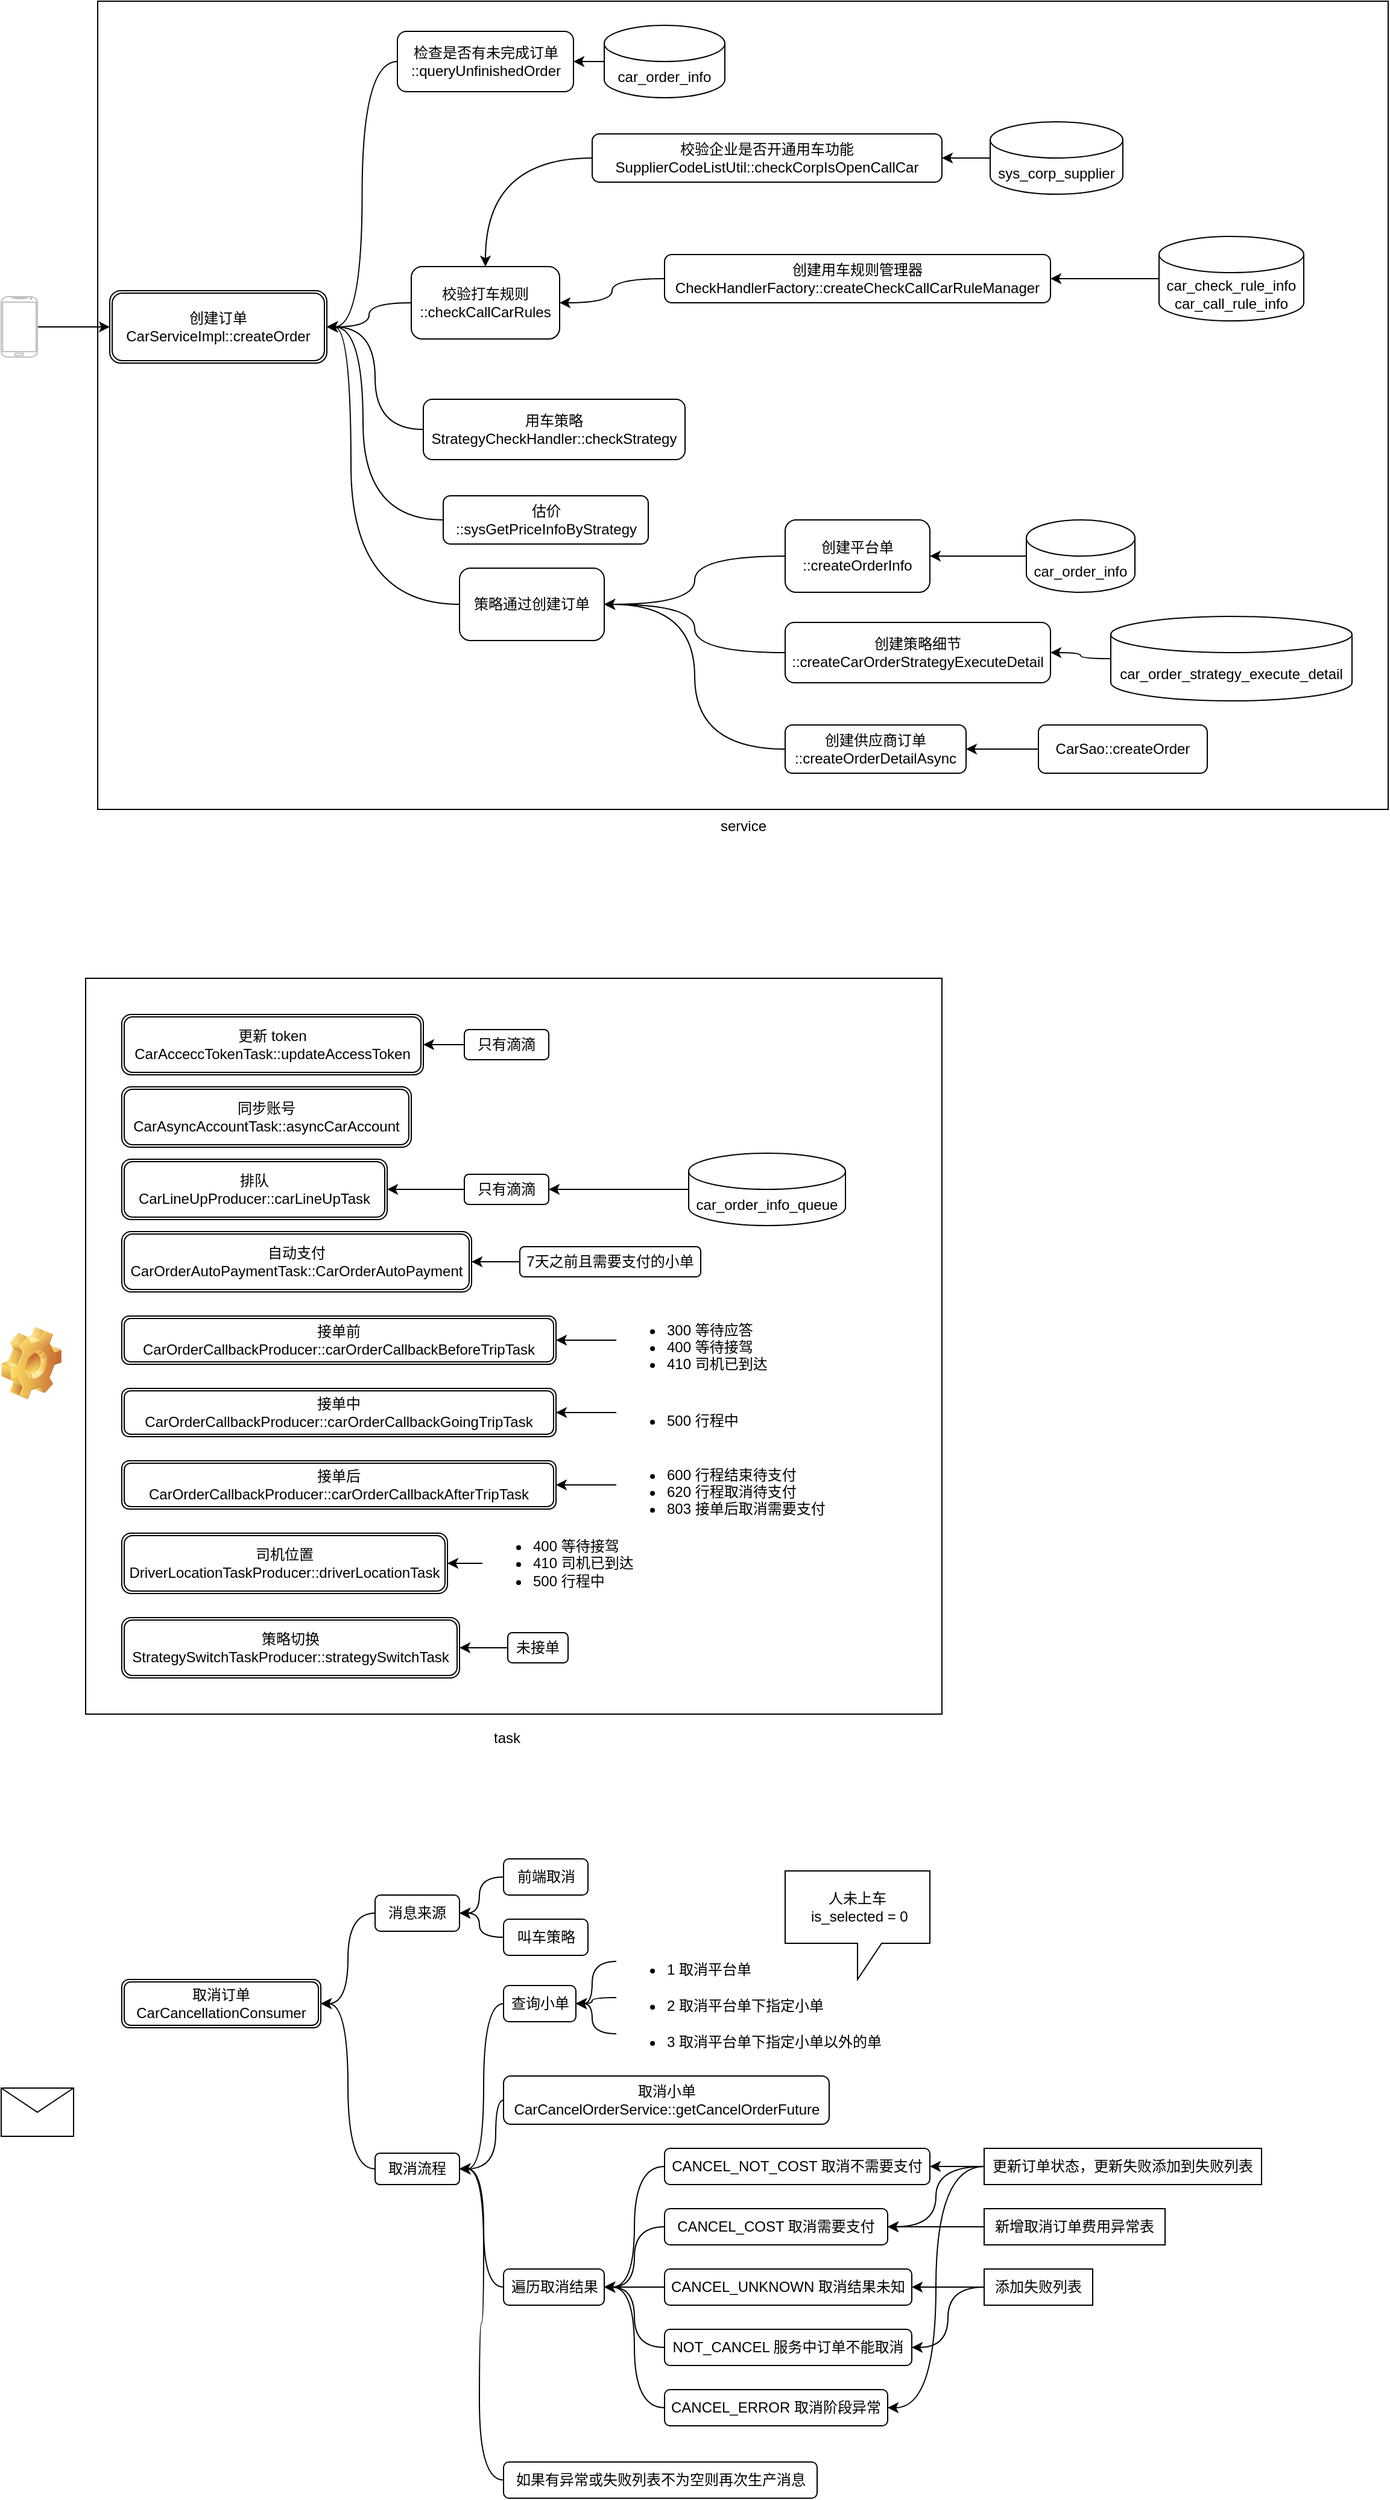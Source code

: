 <mxfile version="15.3.0" type="github">
  <diagram id="36eU4pKLtjQGRjDaztEr" name="订单状态">
    <mxGraphModel dx="1651" dy="659" grid="1" gridSize="10" guides="1" tooltips="1" connect="1" arrows="1" fold="1" page="1" pageScale="1" pageWidth="827" pageHeight="1169" math="0" shadow="0">
      <root>
        <mxCell id="0" />
        <mxCell id="1" parent="0" />
        <mxCell id="iOZaVTO8fL7gchkErI3n-64" value="" style="rounded=0;whiteSpace=wrap;html=1;" vertex="1" parent="1">
          <mxGeometry x="100" y="880" width="710" height="610" as="geometry" />
        </mxCell>
        <mxCell id="Fg9hLDMmJoLkrDjKvClW-10" value="service" style="verticalLabelPosition=bottom;verticalAlign=top;html=1;shape=mxgraph.basic.rect;fillColor2=none;strokeWidth=1;size=20;indent=5;sketch=0;shadow=0;" parent="1" vertex="1">
          <mxGeometry x="110" y="70" width="1070" height="670" as="geometry" />
        </mxCell>
        <mxCell id="Fg9hLDMmJoLkrDjKvClW-2" value="创建订单&lt;br&gt;CarServiceImpl::createOrder" style="shape=ext;double=1;rounded=1;whiteSpace=wrap;html=1;" parent="1" vertex="1">
          <mxGeometry x="120" y="310" width="180" height="60" as="geometry" />
        </mxCell>
        <mxCell id="Fg9hLDMmJoLkrDjKvClW-6" value="" style="edgeStyle=orthogonalEdgeStyle;rounded=0;orthogonalLoop=1;jettySize=auto;html=1;" parent="1" source="Fg9hLDMmJoLkrDjKvClW-5" target="Fg9hLDMmJoLkrDjKvClW-2" edge="1">
          <mxGeometry relative="1" as="geometry" />
        </mxCell>
        <mxCell id="Fg9hLDMmJoLkrDjKvClW-5" value="" style="verticalLabelPosition=bottom;verticalAlign=top;html=1;shadow=0;dashed=0;strokeWidth=1;shape=mxgraph.android.phone2;strokeColor=#c0c0c0;" parent="1" vertex="1">
          <mxGeometry x="30" y="315" width="30" height="50" as="geometry" />
        </mxCell>
        <mxCell id="iOZaVTO8fL7gchkErI3n-5" style="edgeStyle=orthogonalEdgeStyle;rounded=0;orthogonalLoop=1;jettySize=auto;html=1;entryX=1;entryY=0.5;entryDx=0;entryDy=0;curved=1;" edge="1" parent="1" source="iOZaVTO8fL7gchkErI3n-1" target="Fg9hLDMmJoLkrDjKvClW-2">
          <mxGeometry relative="1" as="geometry" />
        </mxCell>
        <mxCell id="iOZaVTO8fL7gchkErI3n-1" value="检查是否有未完成订单&lt;br&gt;::queryUnfinishedOrder" style="rounded=1;whiteSpace=wrap;html=1;" vertex="1" parent="1">
          <mxGeometry x="358.5" y="95" width="146" height="50" as="geometry" />
        </mxCell>
        <mxCell id="iOZaVTO8fL7gchkErI3n-6" value="" style="edgeStyle=orthogonalEdgeStyle;curved=1;rounded=0;orthogonalLoop=1;jettySize=auto;html=1;" edge="1" parent="1" source="iOZaVTO8fL7gchkErI3n-2" target="Fg9hLDMmJoLkrDjKvClW-2">
          <mxGeometry relative="1" as="geometry" />
        </mxCell>
        <mxCell id="iOZaVTO8fL7gchkErI3n-2" value="校验打车规则&lt;br&gt;::checkCallCarRules" style="rounded=1;whiteSpace=wrap;html=1;" vertex="1" parent="1">
          <mxGeometry x="370" y="290" width="123" height="60" as="geometry" />
        </mxCell>
        <mxCell id="iOZaVTO8fL7gchkErI3n-7" value="" style="edgeStyle=orthogonalEdgeStyle;curved=1;rounded=0;orthogonalLoop=1;jettySize=auto;html=1;" edge="1" parent="1" source="iOZaVTO8fL7gchkErI3n-3" target="iOZaVTO8fL7gchkErI3n-1">
          <mxGeometry relative="1" as="geometry" />
        </mxCell>
        <mxCell id="iOZaVTO8fL7gchkErI3n-3" value="car_order_info" style="shape=cylinder3;whiteSpace=wrap;html=1;boundedLbl=1;backgroundOutline=1;size=15;" vertex="1" parent="1">
          <mxGeometry x="530" y="90" width="100" height="60" as="geometry" />
        </mxCell>
        <mxCell id="iOZaVTO8fL7gchkErI3n-8" value="" style="edgeStyle=orthogonalEdgeStyle;curved=1;rounded=0;orthogonalLoop=1;jettySize=auto;html=1;" edge="1" parent="1" source="iOZaVTO8fL7gchkErI3n-4" target="iOZaVTO8fL7gchkErI3n-2">
          <mxGeometry relative="1" as="geometry" />
        </mxCell>
        <mxCell id="iOZaVTO8fL7gchkErI3n-4" value="校验企业是否开通用车功能&lt;br&gt;SupplierCodeListUtil::checkCorpIsOpenCallCar" style="rounded=1;whiteSpace=wrap;html=1;" vertex="1" parent="1">
          <mxGeometry x="520" y="180" width="290" height="40" as="geometry" />
        </mxCell>
        <mxCell id="iOZaVTO8fL7gchkErI3n-10" value="" style="edgeStyle=orthogonalEdgeStyle;curved=1;rounded=0;orthogonalLoop=1;jettySize=auto;html=1;" edge="1" parent="1" source="iOZaVTO8fL7gchkErI3n-9" target="iOZaVTO8fL7gchkErI3n-4">
          <mxGeometry relative="1" as="geometry" />
        </mxCell>
        <mxCell id="iOZaVTO8fL7gchkErI3n-9" value="sys_corp_supplier" style="shape=cylinder3;whiteSpace=wrap;html=1;boundedLbl=1;backgroundOutline=1;size=15;" vertex="1" parent="1">
          <mxGeometry x="850" y="170" width="110" height="60" as="geometry" />
        </mxCell>
        <mxCell id="iOZaVTO8fL7gchkErI3n-12" value="" style="edgeStyle=orthogonalEdgeStyle;curved=1;rounded=0;orthogonalLoop=1;jettySize=auto;html=1;" edge="1" parent="1" source="iOZaVTO8fL7gchkErI3n-11" target="iOZaVTO8fL7gchkErI3n-2">
          <mxGeometry relative="1" as="geometry" />
        </mxCell>
        <mxCell id="iOZaVTO8fL7gchkErI3n-11" value="创建用车规则管理器&lt;br&gt;CheckHandlerFactory::createCheckCallCarRuleManager" style="rounded=1;whiteSpace=wrap;html=1;" vertex="1" parent="1">
          <mxGeometry x="580" y="280" width="320" height="40" as="geometry" />
        </mxCell>
        <mxCell id="iOZaVTO8fL7gchkErI3n-14" value="" style="edgeStyle=orthogonalEdgeStyle;curved=1;rounded=0;orthogonalLoop=1;jettySize=auto;html=1;" edge="1" parent="1" source="iOZaVTO8fL7gchkErI3n-13" target="iOZaVTO8fL7gchkErI3n-11">
          <mxGeometry relative="1" as="geometry" />
        </mxCell>
        <mxCell id="iOZaVTO8fL7gchkErI3n-13" value="car_check_rule_info&lt;br&gt;car_call_rule_info" style="shape=cylinder3;whiteSpace=wrap;html=1;boundedLbl=1;backgroundOutline=1;size=15;" vertex="1" parent="1">
          <mxGeometry x="990" y="265" width="120" height="70" as="geometry" />
        </mxCell>
        <mxCell id="iOZaVTO8fL7gchkErI3n-16" style="edgeStyle=orthogonalEdgeStyle;curved=1;rounded=0;orthogonalLoop=1;jettySize=auto;html=1;" edge="1" parent="1" source="iOZaVTO8fL7gchkErI3n-15" target="Fg9hLDMmJoLkrDjKvClW-2">
          <mxGeometry relative="1" as="geometry">
            <Array as="points">
              <mxPoint x="340" y="425" />
              <mxPoint x="340" y="340" />
            </Array>
          </mxGeometry>
        </mxCell>
        <mxCell id="iOZaVTO8fL7gchkErI3n-15" value="用车策略&lt;br&gt;StrategyCheckHandler::checkStrategy" style="rounded=1;whiteSpace=wrap;html=1;" vertex="1" parent="1">
          <mxGeometry x="380" y="400" width="217" height="50" as="geometry" />
        </mxCell>
        <mxCell id="iOZaVTO8fL7gchkErI3n-18" style="edgeStyle=orthogonalEdgeStyle;curved=1;rounded=0;orthogonalLoop=1;jettySize=auto;html=1;entryX=1;entryY=0.5;entryDx=0;entryDy=0;" edge="1" parent="1" source="iOZaVTO8fL7gchkErI3n-17" target="Fg9hLDMmJoLkrDjKvClW-2">
          <mxGeometry relative="1" as="geometry">
            <Array as="points">
              <mxPoint x="330" y="500" />
              <mxPoint x="330" y="340" />
            </Array>
          </mxGeometry>
        </mxCell>
        <mxCell id="iOZaVTO8fL7gchkErI3n-17" value="估价&lt;br&gt;::sysGetPriceInfoByStrategy" style="rounded=1;whiteSpace=wrap;html=1;" vertex="1" parent="1">
          <mxGeometry x="396.5" y="480" width="170" height="40" as="geometry" />
        </mxCell>
        <mxCell id="iOZaVTO8fL7gchkErI3n-20" style="edgeStyle=orthogonalEdgeStyle;curved=1;rounded=0;orthogonalLoop=1;jettySize=auto;html=1;entryX=1;entryY=0.5;entryDx=0;entryDy=0;" edge="1" parent="1" source="iOZaVTO8fL7gchkErI3n-19" target="Fg9hLDMmJoLkrDjKvClW-2">
          <mxGeometry relative="1" as="geometry">
            <mxPoint x="310" y="340" as="targetPoint" />
            <Array as="points">
              <mxPoint x="320" y="570" />
              <mxPoint x="320" y="340" />
            </Array>
          </mxGeometry>
        </mxCell>
        <mxCell id="iOZaVTO8fL7gchkErI3n-19" value="策略通过创建订单" style="rounded=1;whiteSpace=wrap;html=1;" vertex="1" parent="1">
          <mxGeometry x="410" y="540" width="120" height="60" as="geometry" />
        </mxCell>
        <mxCell id="iOZaVTO8fL7gchkErI3n-22" value="" style="edgeStyle=orthogonalEdgeStyle;curved=1;rounded=0;orthogonalLoop=1;jettySize=auto;html=1;entryX=1;entryY=0.5;entryDx=0;entryDy=0;" edge="1" parent="1" source="iOZaVTO8fL7gchkErI3n-21" target="iOZaVTO8fL7gchkErI3n-19">
          <mxGeometry relative="1" as="geometry" />
        </mxCell>
        <mxCell id="iOZaVTO8fL7gchkErI3n-21" value="创建平台单&lt;br&gt;::createOrderInfo" style="rounded=1;whiteSpace=wrap;html=1;" vertex="1" parent="1">
          <mxGeometry x="680" y="500" width="120" height="60" as="geometry" />
        </mxCell>
        <mxCell id="iOZaVTO8fL7gchkErI3n-24" value="" style="edgeStyle=orthogonalEdgeStyle;curved=1;rounded=0;orthogonalLoop=1;jettySize=auto;html=1;" edge="1" parent="1" source="iOZaVTO8fL7gchkErI3n-23" target="iOZaVTO8fL7gchkErI3n-21">
          <mxGeometry relative="1" as="geometry" />
        </mxCell>
        <mxCell id="iOZaVTO8fL7gchkErI3n-23" value="car_order_info" style="shape=cylinder3;whiteSpace=wrap;html=1;boundedLbl=1;backgroundOutline=1;size=15;" vertex="1" parent="1">
          <mxGeometry x="880" y="500" width="90" height="60" as="geometry" />
        </mxCell>
        <mxCell id="iOZaVTO8fL7gchkErI3n-28" style="edgeStyle=orthogonalEdgeStyle;curved=1;rounded=0;orthogonalLoop=1;jettySize=auto;html=1;entryX=1;entryY=0.5;entryDx=0;entryDy=0;" edge="1" parent="1" source="iOZaVTO8fL7gchkErI3n-25" target="iOZaVTO8fL7gchkErI3n-19">
          <mxGeometry relative="1" as="geometry" />
        </mxCell>
        <mxCell id="iOZaVTO8fL7gchkErI3n-25" value="创建策略细节&lt;br&gt;::createCarOrderStrategyExecuteDetail" style="rounded=1;whiteSpace=wrap;html=1;" vertex="1" parent="1">
          <mxGeometry x="680" y="585" width="220" height="50" as="geometry" />
        </mxCell>
        <mxCell id="iOZaVTO8fL7gchkErI3n-27" value="" style="edgeStyle=orthogonalEdgeStyle;curved=1;rounded=0;orthogonalLoop=1;jettySize=auto;html=1;" edge="1" parent="1" source="iOZaVTO8fL7gchkErI3n-26" target="iOZaVTO8fL7gchkErI3n-25">
          <mxGeometry relative="1" as="geometry" />
        </mxCell>
        <mxCell id="iOZaVTO8fL7gchkErI3n-26" value="car_order_strategy_execute_detail" style="shape=cylinder3;whiteSpace=wrap;html=1;boundedLbl=1;backgroundOutline=1;size=15;" vertex="1" parent="1">
          <mxGeometry x="950" y="580" width="200" height="70" as="geometry" />
        </mxCell>
        <mxCell id="iOZaVTO8fL7gchkErI3n-30" style="edgeStyle=orthogonalEdgeStyle;curved=1;rounded=0;orthogonalLoop=1;jettySize=auto;html=1;entryX=1;entryY=0.5;entryDx=0;entryDy=0;" edge="1" parent="1" source="iOZaVTO8fL7gchkErI3n-29" target="iOZaVTO8fL7gchkErI3n-19">
          <mxGeometry relative="1" as="geometry" />
        </mxCell>
        <mxCell id="iOZaVTO8fL7gchkErI3n-29" value="创建供应商订单&lt;br&gt;::createOrderDetailAsync" style="rounded=1;whiteSpace=wrap;html=1;" vertex="1" parent="1">
          <mxGeometry x="680" y="670" width="150" height="40" as="geometry" />
        </mxCell>
        <mxCell id="iOZaVTO8fL7gchkErI3n-32" value="" style="edgeStyle=orthogonalEdgeStyle;curved=1;rounded=0;orthogonalLoop=1;jettySize=auto;html=1;" edge="1" parent="1" source="iOZaVTO8fL7gchkErI3n-31" target="iOZaVTO8fL7gchkErI3n-29">
          <mxGeometry relative="1" as="geometry" />
        </mxCell>
        <mxCell id="iOZaVTO8fL7gchkErI3n-31" value="CarSao::createOrder" style="rounded=1;whiteSpace=wrap;html=1;" vertex="1" parent="1">
          <mxGeometry x="890" y="670" width="140" height="40" as="geometry" />
        </mxCell>
        <mxCell id="iOZaVTO8fL7gchkErI3n-33" value="" style="shape=image;html=1;verticalLabelPosition=bottom;verticalAlign=top;imageAspect=0;image=img/clipart/Gear_128x128.png" vertex="1" parent="1">
          <mxGeometry x="30" y="1169" width="50" height="60" as="geometry" />
        </mxCell>
        <mxCell id="iOZaVTO8fL7gchkErI3n-35" value="更新 token&lt;br&gt;CarAcceccTokenTask::updateAccessToken" style="shape=ext;double=1;rounded=1;whiteSpace=wrap;html=1;" vertex="1" parent="1">
          <mxGeometry x="130" y="910" width="250" height="50" as="geometry" />
        </mxCell>
        <mxCell id="iOZaVTO8fL7gchkErI3n-36" value="同步账号&lt;br&gt;CarAsyncAccountTask::asyncCarAccount" style="shape=ext;double=1;rounded=1;whiteSpace=wrap;html=1;" vertex="1" parent="1">
          <mxGeometry x="130" y="970" width="240" height="50" as="geometry" />
        </mxCell>
        <mxCell id="iOZaVTO8fL7gchkErI3n-37" value="排队&lt;br&gt;CarLineUpProducer::carLineUpTask" style="shape=ext;double=1;rounded=1;whiteSpace=wrap;html=1;" vertex="1" parent="1">
          <mxGeometry x="130" y="1030" width="220" height="50" as="geometry" />
        </mxCell>
        <mxCell id="iOZaVTO8fL7gchkErI3n-42" value="" style="edgeStyle=orthogonalEdgeStyle;curved=1;rounded=0;orthogonalLoop=1;jettySize=auto;html=1;" edge="1" parent="1" source="iOZaVTO8fL7gchkErI3n-38">
          <mxGeometry relative="1" as="geometry">
            <mxPoint x="380" y="935" as="targetPoint" />
          </mxGeometry>
        </mxCell>
        <mxCell id="iOZaVTO8fL7gchkErI3n-38" value="只有滴滴" style="rounded=1;whiteSpace=wrap;html=1;" vertex="1" parent="1">
          <mxGeometry x="414" y="922.5" width="70" height="25" as="geometry" />
        </mxCell>
        <mxCell id="iOZaVTO8fL7gchkErI3n-43" value="" style="edgeStyle=orthogonalEdgeStyle;curved=1;rounded=0;orthogonalLoop=1;jettySize=auto;html=1;" edge="1" parent="1" source="iOZaVTO8fL7gchkErI3n-40" target="iOZaVTO8fL7gchkErI3n-37">
          <mxGeometry relative="1" as="geometry" />
        </mxCell>
        <mxCell id="iOZaVTO8fL7gchkErI3n-40" value="只有滴滴" style="rounded=1;whiteSpace=wrap;html=1;" vertex="1" parent="1">
          <mxGeometry x="414" y="1042.5" width="70" height="25" as="geometry" />
        </mxCell>
        <mxCell id="iOZaVTO8fL7gchkErI3n-45" value="" style="edgeStyle=orthogonalEdgeStyle;curved=1;rounded=0;orthogonalLoop=1;jettySize=auto;html=1;" edge="1" parent="1" source="iOZaVTO8fL7gchkErI3n-44" target="iOZaVTO8fL7gchkErI3n-40">
          <mxGeometry relative="1" as="geometry" />
        </mxCell>
        <mxCell id="iOZaVTO8fL7gchkErI3n-44" value="car_order_info_queue" style="shape=cylinder3;whiteSpace=wrap;html=1;boundedLbl=1;backgroundOutline=1;size=15;" vertex="1" parent="1">
          <mxGeometry x="600" y="1025" width="130" height="60" as="geometry" />
        </mxCell>
        <mxCell id="iOZaVTO8fL7gchkErI3n-46" value="自动支付&lt;br&gt;CarOrderAutoPaymentTask::CarOrderAutoPayment" style="shape=ext;double=1;rounded=1;whiteSpace=wrap;html=1;" vertex="1" parent="1">
          <mxGeometry x="130" y="1090" width="290" height="50" as="geometry" />
        </mxCell>
        <mxCell id="iOZaVTO8fL7gchkErI3n-50" value="" style="edgeStyle=orthogonalEdgeStyle;curved=1;rounded=0;orthogonalLoop=1;jettySize=auto;html=1;" edge="1" parent="1" source="iOZaVTO8fL7gchkErI3n-49" target="iOZaVTO8fL7gchkErI3n-46">
          <mxGeometry relative="1" as="geometry" />
        </mxCell>
        <mxCell id="iOZaVTO8fL7gchkErI3n-49" value="&lt;span&gt;7天之前且需要支付的小单&lt;/span&gt;" style="rounded=1;whiteSpace=wrap;html=1;" vertex="1" parent="1">
          <mxGeometry x="460" y="1102.5" width="150" height="25" as="geometry" />
        </mxCell>
        <mxCell id="iOZaVTO8fL7gchkErI3n-51" value="接单前&lt;br&gt;CarOrderCallbackProducer::carOrderCallbackBeforeTripTask" style="shape=ext;double=1;rounded=1;whiteSpace=wrap;html=1;" vertex="1" parent="1">
          <mxGeometry x="130" y="1160" width="360" height="40" as="geometry" />
        </mxCell>
        <mxCell id="iOZaVTO8fL7gchkErI3n-52" value="接单中&lt;br&gt;CarOrderCallbackProducer::carOrderCallbackGoingTripTask" style="shape=ext;double=1;rounded=1;whiteSpace=wrap;html=1;" vertex="1" parent="1">
          <mxGeometry x="130" y="1220" width="360" height="40" as="geometry" />
        </mxCell>
        <mxCell id="iOZaVTO8fL7gchkErI3n-53" value="接单后&lt;br&gt;CarOrderCallbackProducer::carOrderCallbackAfterTripTask" style="shape=ext;double=1;rounded=1;whiteSpace=wrap;html=1;" vertex="1" parent="1">
          <mxGeometry x="130" y="1280" width="360" height="40" as="geometry" />
        </mxCell>
        <mxCell id="iOZaVTO8fL7gchkErI3n-56" value="" style="edgeStyle=orthogonalEdgeStyle;curved=1;rounded=0;orthogonalLoop=1;jettySize=auto;html=1;" edge="1" parent="1" source="iOZaVTO8fL7gchkErI3n-55" target="iOZaVTO8fL7gchkErI3n-51">
          <mxGeometry relative="1" as="geometry" />
        </mxCell>
        <mxCell id="iOZaVTO8fL7gchkErI3n-55" value="&lt;ul&gt;&lt;li&gt;300 等待应答&lt;/li&gt;&lt;li&gt;400 等待接驾&lt;/li&gt;&lt;li&gt;410 司机已到达&lt;/li&gt;&lt;/ul&gt;" style="text;strokeColor=none;fillColor=none;html=1;whiteSpace=wrap;verticalAlign=middle;overflow=hidden;" vertex="1" parent="1">
          <mxGeometry x="540" y="1150" width="130" height="60" as="geometry" />
        </mxCell>
        <mxCell id="iOZaVTO8fL7gchkErI3n-58" value="" style="edgeStyle=orthogonalEdgeStyle;curved=1;rounded=0;orthogonalLoop=1;jettySize=auto;html=1;" edge="1" parent="1" source="iOZaVTO8fL7gchkErI3n-57" target="iOZaVTO8fL7gchkErI3n-52">
          <mxGeometry relative="1" as="geometry" />
        </mxCell>
        <mxCell id="iOZaVTO8fL7gchkErI3n-57" value="&lt;ul&gt;&lt;li&gt;500 行程中&lt;/li&gt;&lt;/ul&gt;" style="text;strokeColor=none;fillColor=none;html=1;whiteSpace=wrap;verticalAlign=middle;overflow=hidden;" vertex="1" parent="1">
          <mxGeometry x="540" y="1225" width="110" height="30" as="geometry" />
        </mxCell>
        <mxCell id="iOZaVTO8fL7gchkErI3n-60" value="" style="edgeStyle=orthogonalEdgeStyle;curved=1;rounded=0;orthogonalLoop=1;jettySize=auto;html=1;" edge="1" parent="1" source="iOZaVTO8fL7gchkErI3n-59" target="iOZaVTO8fL7gchkErI3n-53">
          <mxGeometry relative="1" as="geometry" />
        </mxCell>
        <mxCell id="iOZaVTO8fL7gchkErI3n-59" value="&lt;ul&gt;&lt;li&gt;600 行程结束待支付&lt;/li&gt;&lt;li&gt;620 行程取消待支付&lt;/li&gt;&lt;li&gt;803 接单后取消需要支付&lt;/li&gt;&lt;/ul&gt;" style="text;strokeColor=none;fillColor=none;html=1;whiteSpace=wrap;verticalAlign=middle;overflow=hidden;" vertex="1" parent="1">
          <mxGeometry x="540" y="1270" width="180" height="60" as="geometry" />
        </mxCell>
        <mxCell id="iOZaVTO8fL7gchkErI3n-61" value="司机位置&lt;br&gt;DriverLocationTaskProducer::driverLocationTask" style="shape=ext;double=1;rounded=1;whiteSpace=wrap;html=1;" vertex="1" parent="1">
          <mxGeometry x="130" y="1340" width="270" height="50" as="geometry" />
        </mxCell>
        <mxCell id="iOZaVTO8fL7gchkErI3n-62" value="策略切换&lt;br&gt;StrategySwitchTaskProducer::strategySwitchTask" style="shape=ext;double=1;rounded=1;whiteSpace=wrap;html=1;" vertex="1" parent="1">
          <mxGeometry x="130" y="1410" width="280" height="50" as="geometry" />
        </mxCell>
        <mxCell id="iOZaVTO8fL7gchkErI3n-65" value="task" style="text;html=1;align=center;verticalAlign=middle;resizable=0;points=[];autosize=1;strokeColor=none;fillColor=none;" vertex="1" parent="1">
          <mxGeometry x="429" y="1500" width="40" height="20" as="geometry" />
        </mxCell>
        <mxCell id="iOZaVTO8fL7gchkErI3n-67" value="" style="edgeStyle=orthogonalEdgeStyle;curved=1;rounded=0;orthogonalLoop=1;jettySize=auto;html=1;" edge="1" parent="1" source="iOZaVTO8fL7gchkErI3n-66" target="iOZaVTO8fL7gchkErI3n-62">
          <mxGeometry relative="1" as="geometry" />
        </mxCell>
        <mxCell id="iOZaVTO8fL7gchkErI3n-66" value="未接单" style="rounded=1;whiteSpace=wrap;html=1;" vertex="1" parent="1">
          <mxGeometry x="450" y="1422.5" width="50" height="25" as="geometry" />
        </mxCell>
        <mxCell id="iOZaVTO8fL7gchkErI3n-69" value="" style="edgeStyle=orthogonalEdgeStyle;curved=1;rounded=0;orthogonalLoop=1;jettySize=auto;html=1;" edge="1" parent="1" source="iOZaVTO8fL7gchkErI3n-68" target="iOZaVTO8fL7gchkErI3n-61">
          <mxGeometry relative="1" as="geometry" />
        </mxCell>
        <mxCell id="iOZaVTO8fL7gchkErI3n-68" value="&lt;ul&gt;&lt;li&gt;400 等待接驾&lt;/li&gt;&lt;li&gt;410 司机已到达&lt;/li&gt;&lt;li&gt;500 行程中&lt;/li&gt;&lt;/ul&gt;" style="text;strokeColor=none;fillColor=none;html=1;whiteSpace=wrap;verticalAlign=middle;overflow=hidden;" vertex="1" parent="1">
          <mxGeometry x="429" y="1327.5" width="130" height="75" as="geometry" />
        </mxCell>
        <mxCell id="iOZaVTO8fL7gchkErI3n-70" value="" style="shape=message;html=1;whiteSpace=wrap;html=1;outlineConnect=0;" vertex="1" parent="1">
          <mxGeometry x="30" y="1800" width="60" height="40" as="geometry" />
        </mxCell>
        <mxCell id="iOZaVTO8fL7gchkErI3n-71" value="取消订单&lt;br&gt;CarCancellationConsumer" style="shape=ext;double=1;rounded=1;whiteSpace=wrap;html=1;" vertex="1" parent="1">
          <mxGeometry x="130" y="1710" width="165" height="40" as="geometry" />
        </mxCell>
        <mxCell id="iOZaVTO8fL7gchkErI3n-77" style="edgeStyle=orthogonalEdgeStyle;curved=1;rounded=0;orthogonalLoop=1;jettySize=auto;html=1;entryX=1;entryY=0.5;entryDx=0;entryDy=0;" edge="1" parent="1" source="iOZaVTO8fL7gchkErI3n-72" target="iOZaVTO8fL7gchkErI3n-71">
          <mxGeometry relative="1" as="geometry" />
        </mxCell>
        <mxCell id="iOZaVTO8fL7gchkErI3n-72" value="消息来源" style="rounded=1;whiteSpace=wrap;html=1;" vertex="1" parent="1">
          <mxGeometry x="340" y="1640" width="70" height="30" as="geometry" />
        </mxCell>
        <mxCell id="iOZaVTO8fL7gchkErI3n-75" value="" style="edgeStyle=orthogonalEdgeStyle;curved=1;rounded=0;orthogonalLoop=1;jettySize=auto;html=1;" edge="1" parent="1" source="iOZaVTO8fL7gchkErI3n-73" target="iOZaVTO8fL7gchkErI3n-72">
          <mxGeometry relative="1" as="geometry" />
        </mxCell>
        <mxCell id="iOZaVTO8fL7gchkErI3n-73" value="前端取消" style="rounded=1;whiteSpace=wrap;html=1;" vertex="1" parent="1">
          <mxGeometry x="446.5" y="1610" width="70" height="30" as="geometry" />
        </mxCell>
        <mxCell id="iOZaVTO8fL7gchkErI3n-76" value="" style="edgeStyle=orthogonalEdgeStyle;curved=1;rounded=0;orthogonalLoop=1;jettySize=auto;html=1;" edge="1" parent="1" source="iOZaVTO8fL7gchkErI3n-74" target="iOZaVTO8fL7gchkErI3n-72">
          <mxGeometry relative="1" as="geometry" />
        </mxCell>
        <mxCell id="iOZaVTO8fL7gchkErI3n-74" value="叫车策略" style="rounded=1;whiteSpace=wrap;html=1;" vertex="1" parent="1">
          <mxGeometry x="446.5" y="1660" width="70" height="30" as="geometry" />
        </mxCell>
        <mxCell id="iOZaVTO8fL7gchkErI3n-82" value="" style="edgeStyle=orthogonalEdgeStyle;curved=1;rounded=0;orthogonalLoop=1;jettySize=auto;html=1;entryX=1;entryY=0.5;entryDx=0;entryDy=0;" edge="1" parent="1" source="iOZaVTO8fL7gchkErI3n-78" target="iOZaVTO8fL7gchkErI3n-71">
          <mxGeometry relative="1" as="geometry" />
        </mxCell>
        <mxCell id="iOZaVTO8fL7gchkErI3n-78" value="取消流程" style="rounded=1;whiteSpace=wrap;html=1;" vertex="1" parent="1">
          <mxGeometry x="340" y="1854" width="70" height="26" as="geometry" />
        </mxCell>
        <mxCell id="iOZaVTO8fL7gchkErI3n-95" value="" style="edgeStyle=orthogonalEdgeStyle;curved=1;rounded=0;orthogonalLoop=1;jettySize=auto;html=1;entryX=1;entryY=0.5;entryDx=0;entryDy=0;" edge="1" parent="1" source="iOZaVTO8fL7gchkErI3n-83" target="iOZaVTO8fL7gchkErI3n-78">
          <mxGeometry relative="1" as="geometry">
            <Array as="points">
              <mxPoint x="430" y="1730" />
              <mxPoint x="430" y="1867" />
            </Array>
          </mxGeometry>
        </mxCell>
        <mxCell id="iOZaVTO8fL7gchkErI3n-83" value="查询小单" style="rounded=1;whiteSpace=wrap;html=1;" vertex="1" parent="1">
          <mxGeometry x="446.5" y="1715" width="60" height="30" as="geometry" />
        </mxCell>
        <mxCell id="iOZaVTO8fL7gchkErI3n-85" value="" style="edgeStyle=orthogonalEdgeStyle;curved=1;rounded=0;orthogonalLoop=1;jettySize=auto;html=1;entryX=1;entryY=0.5;entryDx=0;entryDy=0;" edge="1" parent="1" source="iOZaVTO8fL7gchkErI3n-84" target="iOZaVTO8fL7gchkErI3n-83">
          <mxGeometry relative="1" as="geometry" />
        </mxCell>
        <mxCell id="iOZaVTO8fL7gchkErI3n-84" value="&lt;ul&gt;&lt;li&gt;1 取消平台单&lt;/li&gt;&lt;/ul&gt;" style="text;strokeColor=none;fillColor=none;html=1;whiteSpace=wrap;verticalAlign=middle;overflow=hidden;" vertex="1" parent="1">
          <mxGeometry x="540" y="1680" width="120" height="30" as="geometry" />
        </mxCell>
        <mxCell id="iOZaVTO8fL7gchkErI3n-88" value="" style="edgeStyle=orthogonalEdgeStyle;curved=1;rounded=0;orthogonalLoop=1;jettySize=auto;html=1;" edge="1" parent="1" source="iOZaVTO8fL7gchkErI3n-86" target="iOZaVTO8fL7gchkErI3n-83">
          <mxGeometry relative="1" as="geometry" />
        </mxCell>
        <mxCell id="iOZaVTO8fL7gchkErI3n-86" value="&lt;ul&gt;&lt;li&gt;2 取消平台单下指定小单&lt;/li&gt;&lt;/ul&gt;" style="text;strokeColor=none;fillColor=none;html=1;whiteSpace=wrap;verticalAlign=middle;overflow=hidden;" vertex="1" parent="1">
          <mxGeometry x="540" y="1710" width="180" height="30" as="geometry" />
        </mxCell>
        <mxCell id="iOZaVTO8fL7gchkErI3n-89" value="" style="edgeStyle=orthogonalEdgeStyle;curved=1;rounded=0;orthogonalLoop=1;jettySize=auto;html=1;" edge="1" parent="1" source="iOZaVTO8fL7gchkErI3n-87" target="iOZaVTO8fL7gchkErI3n-83">
          <mxGeometry relative="1" as="geometry" />
        </mxCell>
        <mxCell id="iOZaVTO8fL7gchkErI3n-87" value="&lt;ul&gt;&lt;li&gt;3 取消平台单下指定小单以外的单&lt;/li&gt;&lt;/ul&gt;" style="text;strokeColor=none;fillColor=none;html=1;whiteSpace=wrap;verticalAlign=middle;overflow=hidden;" vertex="1" parent="1">
          <mxGeometry x="540" y="1740" width="220" height="30" as="geometry" />
        </mxCell>
        <mxCell id="iOZaVTO8fL7gchkErI3n-94" value="人未上车&lt;br&gt;&amp;nbsp;is_selected = 0" style="shape=callout;whiteSpace=wrap;html=1;perimeter=calloutPerimeter;rotation=0;" vertex="1" parent="1">
          <mxGeometry x="680" y="1620" width="120" height="90" as="geometry" />
        </mxCell>
        <mxCell id="iOZaVTO8fL7gchkErI3n-97" value="" style="edgeStyle=orthogonalEdgeStyle;curved=1;rounded=0;orthogonalLoop=1;jettySize=auto;html=1;entryX=1;entryY=0.5;entryDx=0;entryDy=0;" edge="1" parent="1" source="iOZaVTO8fL7gchkErI3n-96" target="iOZaVTO8fL7gchkErI3n-78">
          <mxGeometry relative="1" as="geometry">
            <Array as="points">
              <mxPoint x="440" y="1810" />
              <mxPoint x="440" y="1867" />
            </Array>
          </mxGeometry>
        </mxCell>
        <mxCell id="iOZaVTO8fL7gchkErI3n-96" value="取消小单&lt;br&gt;CarCancelOrderService::getCancelOrderFuture" style="rounded=1;whiteSpace=wrap;html=1;" vertex="1" parent="1">
          <mxGeometry x="446.5" y="1790" width="270" height="40" as="geometry" />
        </mxCell>
        <mxCell id="iOZaVTO8fL7gchkErI3n-123" style="edgeStyle=orthogonalEdgeStyle;curved=1;rounded=0;orthogonalLoop=1;jettySize=auto;html=1;entryX=1;entryY=0.5;entryDx=0;entryDy=0;" edge="1" parent="1" source="iOZaVTO8fL7gchkErI3n-98" target="iOZaVTO8fL7gchkErI3n-78">
          <mxGeometry relative="1" as="geometry">
            <Array as="points">
              <mxPoint x="430" y="1965" />
              <mxPoint x="430" y="1867" />
            </Array>
          </mxGeometry>
        </mxCell>
        <mxCell id="iOZaVTO8fL7gchkErI3n-98" value="遍历取消结果" style="rounded=1;whiteSpace=wrap;html=1;" vertex="1" parent="1">
          <mxGeometry x="446.5" y="1950" width="83.5" height="30" as="geometry" />
        </mxCell>
        <mxCell id="iOZaVTO8fL7gchkErI3n-117" style="edgeStyle=orthogonalEdgeStyle;curved=1;rounded=0;orthogonalLoop=1;jettySize=auto;html=1;entryX=1;entryY=0.5;entryDx=0;entryDy=0;" edge="1" parent="1" source="iOZaVTO8fL7gchkErI3n-99" target="iOZaVTO8fL7gchkErI3n-98">
          <mxGeometry relative="1" as="geometry" />
        </mxCell>
        <mxCell id="iOZaVTO8fL7gchkErI3n-99" value="CANCEL_NOT_COST 取消不需要支付" style="rounded=1;whiteSpace=wrap;html=1;" vertex="1" parent="1">
          <mxGeometry x="580" y="1850" width="220" height="30" as="geometry" />
        </mxCell>
        <mxCell id="iOZaVTO8fL7gchkErI3n-106" value="" style="edgeStyle=orthogonalEdgeStyle;curved=1;rounded=0;orthogonalLoop=1;jettySize=auto;html=1;" edge="1" parent="1" source="iOZaVTO8fL7gchkErI3n-100" target="iOZaVTO8fL7gchkErI3n-99">
          <mxGeometry relative="1" as="geometry">
            <mxPoint x="805" y="1865" as="targetPoint" />
          </mxGeometry>
        </mxCell>
        <mxCell id="iOZaVTO8fL7gchkErI3n-112" style="edgeStyle=orthogonalEdgeStyle;curved=1;rounded=0;orthogonalLoop=1;jettySize=auto;html=1;entryX=1;entryY=0.5;entryDx=0;entryDy=0;" edge="1" parent="1" source="iOZaVTO8fL7gchkErI3n-100" target="iOZaVTO8fL7gchkErI3n-101">
          <mxGeometry relative="1" as="geometry" />
        </mxCell>
        <mxCell id="iOZaVTO8fL7gchkErI3n-114" style="edgeStyle=orthogonalEdgeStyle;curved=1;rounded=0;orthogonalLoop=1;jettySize=auto;html=1;entryX=1;entryY=0.5;entryDx=0;entryDy=0;" edge="1" parent="1" source="iOZaVTO8fL7gchkErI3n-100" target="iOZaVTO8fL7gchkErI3n-113">
          <mxGeometry relative="1" as="geometry" />
        </mxCell>
        <mxCell id="iOZaVTO8fL7gchkErI3n-100" value="更新订单状态，更新失败添加到失败列表" style="rounded=0;whiteSpace=wrap;html=1;" vertex="1" parent="1">
          <mxGeometry x="845" y="1850" width="230" height="30" as="geometry" />
        </mxCell>
        <mxCell id="iOZaVTO8fL7gchkErI3n-118" style="edgeStyle=orthogonalEdgeStyle;curved=1;rounded=0;orthogonalLoop=1;jettySize=auto;html=1;entryX=1;entryY=0.5;entryDx=0;entryDy=0;" edge="1" parent="1" source="iOZaVTO8fL7gchkErI3n-101" target="iOZaVTO8fL7gchkErI3n-98">
          <mxGeometry relative="1" as="geometry" />
        </mxCell>
        <mxCell id="iOZaVTO8fL7gchkErI3n-101" value="CANCEL_COST 取消需要支付" style="rounded=1;whiteSpace=wrap;html=1;" vertex="1" parent="1">
          <mxGeometry x="580" y="1900" width="185" height="30" as="geometry" />
        </mxCell>
        <mxCell id="iOZaVTO8fL7gchkErI3n-105" value="" style="edgeStyle=orthogonalEdgeStyle;curved=1;rounded=0;orthogonalLoop=1;jettySize=auto;html=1;" edge="1" parent="1" source="iOZaVTO8fL7gchkErI3n-102">
          <mxGeometry relative="1" as="geometry">
            <mxPoint x="765" y="1915" as="targetPoint" />
          </mxGeometry>
        </mxCell>
        <mxCell id="iOZaVTO8fL7gchkErI3n-102" value="新增取消订单费用异常表" style="rounded=0;whiteSpace=wrap;html=1;" vertex="1" parent="1">
          <mxGeometry x="845" y="1900" width="150" height="30" as="geometry" />
        </mxCell>
        <mxCell id="iOZaVTO8fL7gchkErI3n-119" style="edgeStyle=orthogonalEdgeStyle;curved=1;rounded=0;orthogonalLoop=1;jettySize=auto;html=1;entryX=1;entryY=0.5;entryDx=0;entryDy=0;" edge="1" parent="1" source="iOZaVTO8fL7gchkErI3n-103" target="iOZaVTO8fL7gchkErI3n-98">
          <mxGeometry relative="1" as="geometry" />
        </mxCell>
        <mxCell id="iOZaVTO8fL7gchkErI3n-103" value="CANCEL_UNKNOWN 取消结果未知" style="rounded=1;whiteSpace=wrap;html=1;" vertex="1" parent="1">
          <mxGeometry x="580" y="1950" width="205" height="30" as="geometry" />
        </mxCell>
        <mxCell id="iOZaVTO8fL7gchkErI3n-109" value="" style="edgeStyle=orthogonalEdgeStyle;curved=1;rounded=0;orthogonalLoop=1;jettySize=auto;html=1;" edge="1" parent="1" source="iOZaVTO8fL7gchkErI3n-104" target="iOZaVTO8fL7gchkErI3n-103">
          <mxGeometry relative="1" as="geometry" />
        </mxCell>
        <mxCell id="iOZaVTO8fL7gchkErI3n-111" style="edgeStyle=orthogonalEdgeStyle;curved=1;rounded=0;orthogonalLoop=1;jettySize=auto;html=1;entryX=1;entryY=0.5;entryDx=0;entryDy=0;" edge="1" parent="1" source="iOZaVTO8fL7gchkErI3n-104" target="iOZaVTO8fL7gchkErI3n-110">
          <mxGeometry relative="1" as="geometry" />
        </mxCell>
        <mxCell id="iOZaVTO8fL7gchkErI3n-104" value="添加失败列表" style="rounded=0;whiteSpace=wrap;html=1;" vertex="1" parent="1">
          <mxGeometry x="845" y="1950" width="90" height="30" as="geometry" />
        </mxCell>
        <mxCell id="iOZaVTO8fL7gchkErI3n-120" style="edgeStyle=orthogonalEdgeStyle;curved=1;rounded=0;orthogonalLoop=1;jettySize=auto;html=1;entryX=1;entryY=0.5;entryDx=0;entryDy=0;" edge="1" parent="1" source="iOZaVTO8fL7gchkErI3n-110" target="iOZaVTO8fL7gchkErI3n-98">
          <mxGeometry relative="1" as="geometry" />
        </mxCell>
        <mxCell id="iOZaVTO8fL7gchkErI3n-110" value="NOT_CANCEL 服务中订单不能取消" style="rounded=1;whiteSpace=wrap;html=1;" vertex="1" parent="1">
          <mxGeometry x="580" y="2000" width="205" height="30" as="geometry" />
        </mxCell>
        <mxCell id="iOZaVTO8fL7gchkErI3n-122" style="edgeStyle=orthogonalEdgeStyle;curved=1;rounded=0;orthogonalLoop=1;jettySize=auto;html=1;entryX=1;entryY=0.5;entryDx=0;entryDy=0;" edge="1" parent="1" source="iOZaVTO8fL7gchkErI3n-113" target="iOZaVTO8fL7gchkErI3n-98">
          <mxGeometry relative="1" as="geometry" />
        </mxCell>
        <mxCell id="iOZaVTO8fL7gchkErI3n-113" value="CANCEL_ERROR 取消阶段异常" style="rounded=1;whiteSpace=wrap;html=1;" vertex="1" parent="1">
          <mxGeometry x="580" y="2050" width="185" height="30" as="geometry" />
        </mxCell>
        <mxCell id="iOZaVTO8fL7gchkErI3n-124" style="edgeStyle=orthogonalEdgeStyle;curved=1;rounded=0;orthogonalLoop=1;jettySize=auto;html=1;entryX=1;entryY=0.5;entryDx=0;entryDy=0;" edge="1" parent="1" source="iOZaVTO8fL7gchkErI3n-115" target="iOZaVTO8fL7gchkErI3n-78">
          <mxGeometry relative="1" as="geometry" />
        </mxCell>
        <mxCell id="iOZaVTO8fL7gchkErI3n-115" value="如果有异常或失败列表不为空则再次生产消息" style="rounded=1;whiteSpace=wrap;html=1;" vertex="1" parent="1">
          <mxGeometry x="446.5" y="2110" width="260" height="30" as="geometry" />
        </mxCell>
      </root>
    </mxGraphModel>
  </diagram>
</mxfile>

